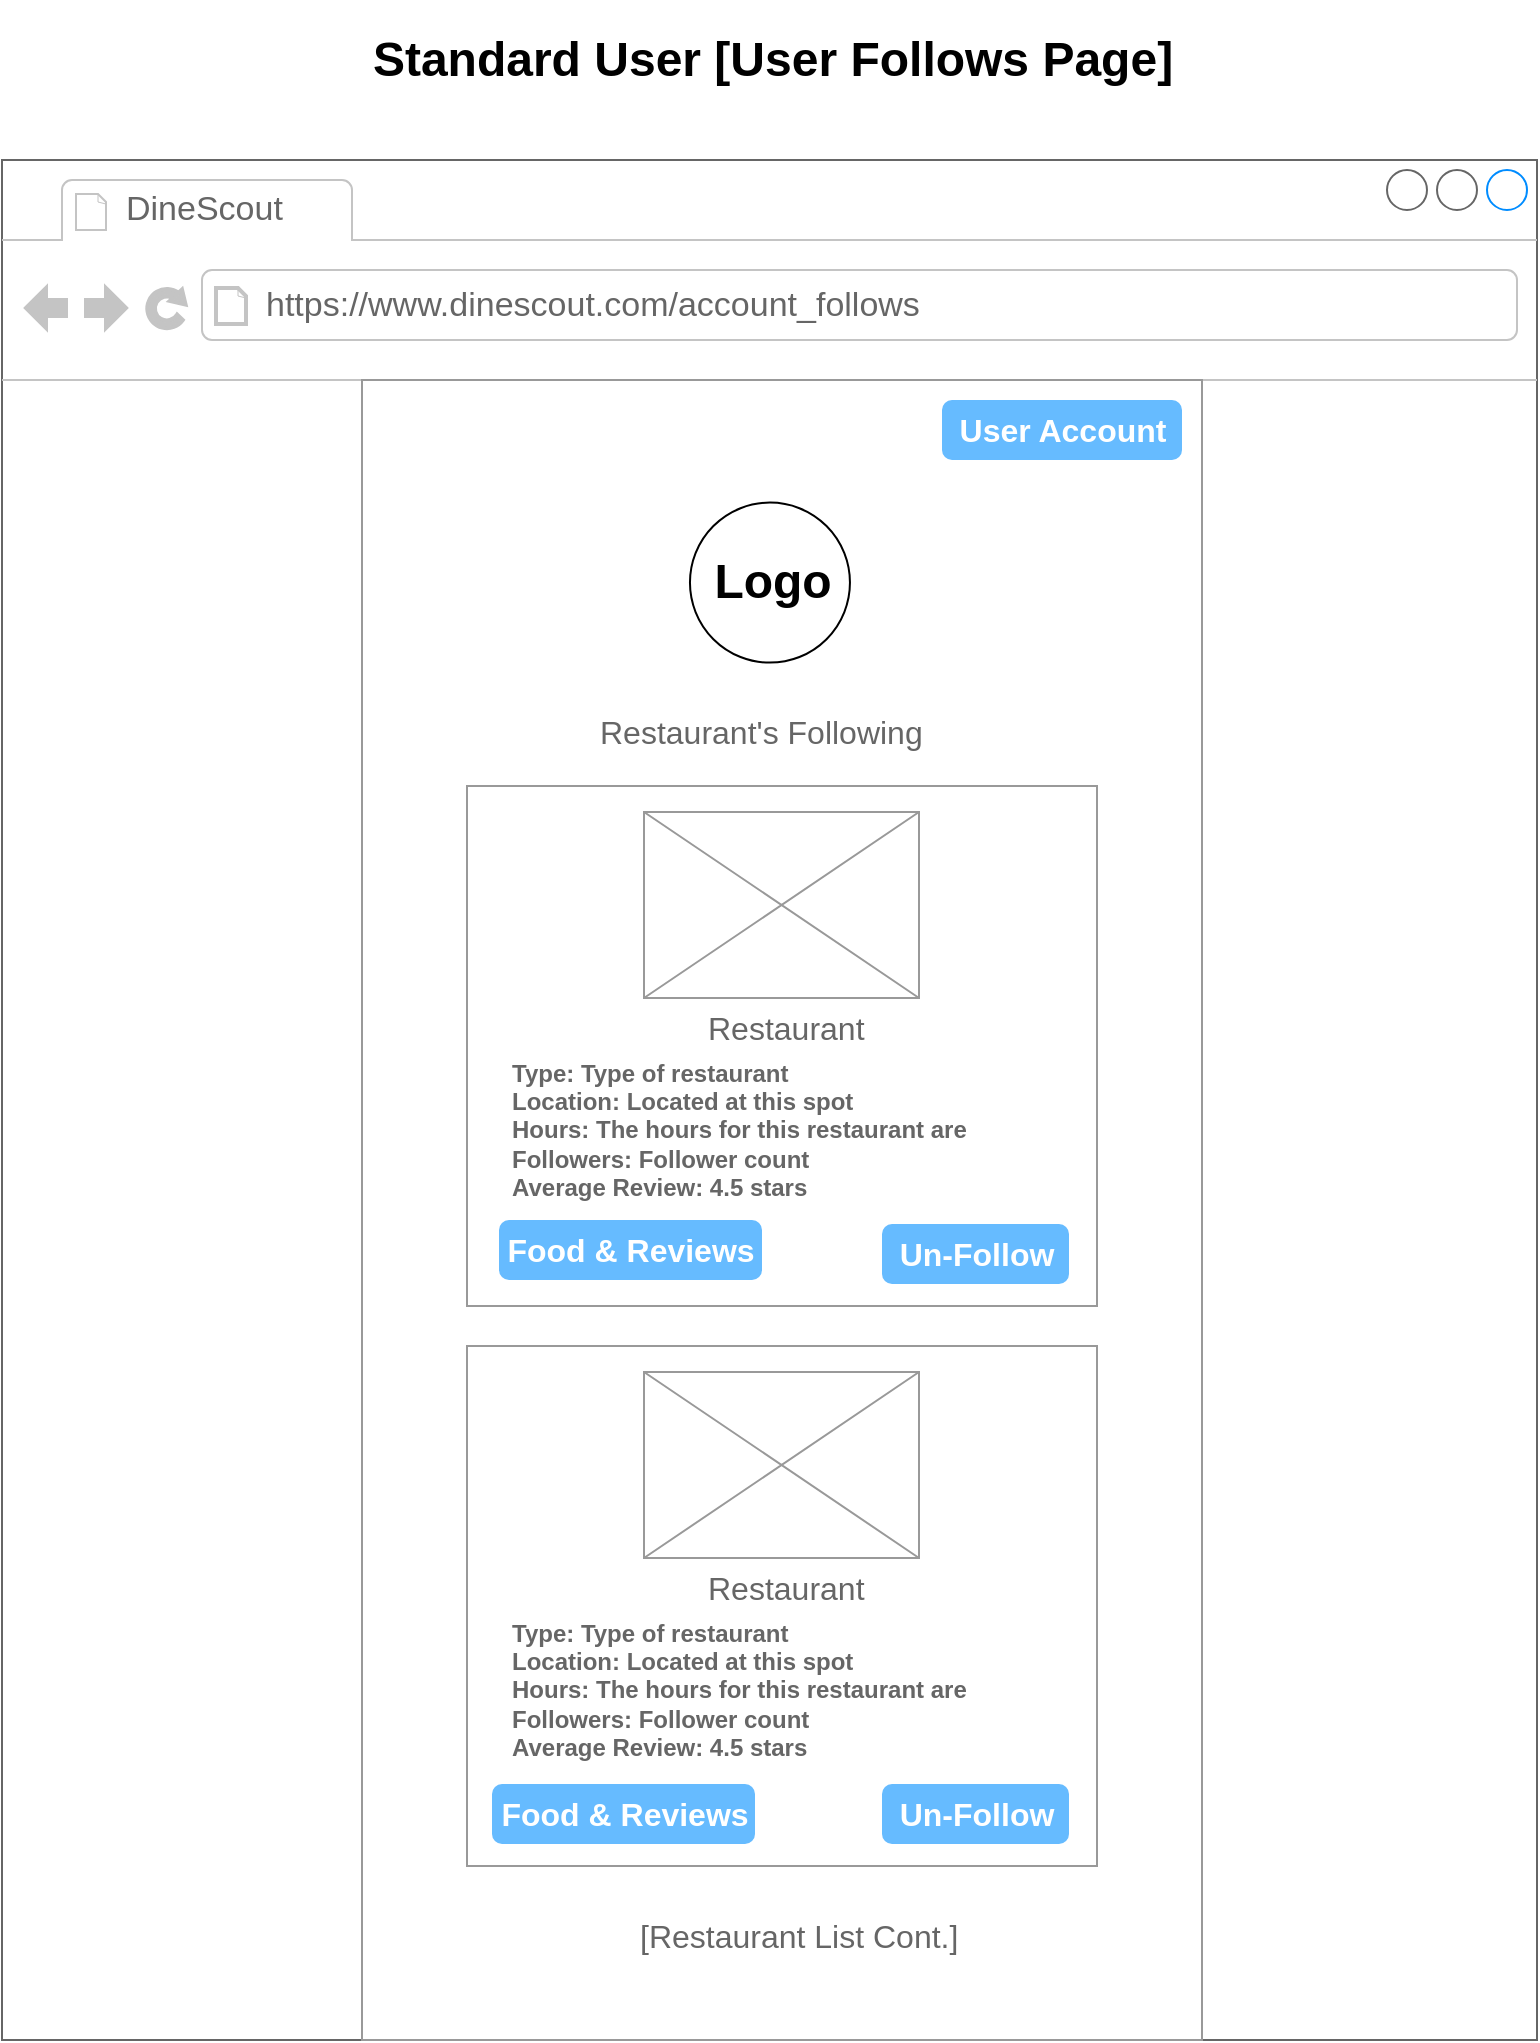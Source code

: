 <mxfile version="24.8.0">
  <diagram name="Page-1" id="NLsbyPLDBp22tIcNtz7b">
    <mxGraphModel dx="1498" dy="1097" grid="1" gridSize="10" guides="1" tooltips="1" connect="1" arrows="1" fold="1" page="1" pageScale="1" pageWidth="850" pageHeight="1100" math="0" shadow="0">
      <root>
        <mxCell id="0" />
        <mxCell id="1" parent="0" />
        <mxCell id="epsHbpwaY9G1va5y-a78-1" value="" style="strokeWidth=1;shadow=0;dashed=0;align=center;html=1;shape=mxgraph.mockup.containers.browserWindow;rSize=0;strokeColor=#666666;strokeColor2=#008cff;strokeColor3=#c4c4c4;mainText=,;recursiveResize=0;" parent="1" vertex="1">
          <mxGeometry x="40" y="120" width="767.5" height="940" as="geometry" />
        </mxCell>
        <mxCell id="epsHbpwaY9G1va5y-a78-2" value="DineScout" style="strokeWidth=1;shadow=0;dashed=0;align=center;html=1;shape=mxgraph.mockup.containers.anchor;fontSize=17;fontColor=#666666;align=left;whiteSpace=wrap;" parent="epsHbpwaY9G1va5y-a78-1" vertex="1">
          <mxGeometry x="60" y="12" width="110" height="26" as="geometry" />
        </mxCell>
        <mxCell id="epsHbpwaY9G1va5y-a78-3" value="https://www.dinescout.com/account_follows" style="strokeWidth=1;shadow=0;dashed=0;align=center;html=1;shape=mxgraph.mockup.containers.anchor;rSize=0;fontSize=17;fontColor=#666666;align=left;" parent="epsHbpwaY9G1va5y-a78-1" vertex="1">
          <mxGeometry x="130" y="60" width="250" height="26" as="geometry" />
        </mxCell>
        <mxCell id="epsHbpwaY9G1va5y-a78-4" value="" style="strokeWidth=1;shadow=0;dashed=0;align=center;html=1;shape=mxgraph.mockup.forms.rrect;rSize=0;strokeColor=#999999;fillColor=#ffffff;" parent="epsHbpwaY9G1va5y-a78-1" vertex="1">
          <mxGeometry x="180" y="110" width="420" height="830" as="geometry" />
        </mxCell>
        <mxCell id="epsHbpwaY9G1va5y-a78-5" value="" style="ellipse;whiteSpace=wrap;html=1;aspect=fixed;" parent="epsHbpwaY9G1va5y-a78-4" vertex="1">
          <mxGeometry x="163.98" y="61.303" width="80" height="80" as="geometry" />
        </mxCell>
        <mxCell id="epsHbpwaY9G1va5y-a78-6" value="Logo" style="text;strokeColor=none;fillColor=none;html=1;fontSize=24;fontStyle=1;verticalAlign=middle;align=center;" parent="epsHbpwaY9G1va5y-a78-4" vertex="1">
          <mxGeometry x="100" y="78.61" width="210" height="45.39" as="geometry" />
        </mxCell>
        <mxCell id="epsHbpwaY9G1va5y-a78-9" value="&lt;span style=&quot;font-size: 16px;&quot;&gt;Restaurant&#39;s Following&lt;/span&gt;" style="strokeWidth=1;shadow=0;dashed=0;align=center;html=1;shape=mxgraph.mockup.forms.anchor;fontSize=12;fontColor=#666666;align=left;resizeWidth=1;spacingLeft=0;" parent="epsHbpwaY9G1va5y-a78-4" vertex="1">
          <mxGeometry x="117" y="111" width="210" height="130" as="geometry" />
        </mxCell>
        <mxCell id="epsHbpwaY9G1va5y-a78-24" value="" style="strokeWidth=1;shadow=0;dashed=0;align=center;html=1;shape=mxgraph.mockup.forms.rrect;rSize=0;strokeColor=#999999;fontColor=#666666;align=left;spacingLeft=5;resizeWidth=1;" parent="epsHbpwaY9G1va5y-a78-4" vertex="1">
          <mxGeometry x="52.5" y="203" width="315" height="260" as="geometry" />
        </mxCell>
        <mxCell id="epsHbpwaY9G1va5y-a78-25" value="&lt;span style=&quot;font-size: 16px;&quot;&gt;Restaurant&lt;/span&gt;" style="strokeWidth=1;shadow=0;dashed=0;align=center;html=1;shape=mxgraph.mockup.forms.anchor;fontSize=12;fontColor=#666666;align=left;resizeWidth=1;spacingLeft=0;" parent="epsHbpwaY9G1va5y-a78-4" vertex="1">
          <mxGeometry x="170.5" y="314" width="70" height="20" as="geometry" />
        </mxCell>
        <mxCell id="epsHbpwaY9G1va5y-a78-26" value="Food &amp;amp; Reviews" style="strokeWidth=1;shadow=0;dashed=0;align=center;html=1;shape=mxgraph.mockup.forms.rrect;rSize=5;strokeColor=none;fontColor=#ffffff;fillColor=#66bbff;fontSize=16;fontStyle=1;" parent="epsHbpwaY9G1va5y-a78-4" vertex="1">
          <mxGeometry x="68.5" y="420" width="131.5" height="30" as="geometry" />
        </mxCell>
        <mxCell id="epsHbpwaY9G1va5y-a78-27" value="Un-Follow" style="strokeWidth=1;shadow=0;dashed=0;align=center;html=1;shape=mxgraph.mockup.forms.rrect;rSize=5;strokeColor=none;fontColor=#ffffff;fillColor=#66bbff;fontSize=16;fontStyle=1;" parent="epsHbpwaY9G1va5y-a78-4" vertex="1">
          <mxGeometry x="260" y="422" width="93.5" height="30" as="geometry" />
        </mxCell>
        <mxCell id="epsHbpwaY9G1va5y-a78-28" value="" style="verticalLabelPosition=bottom;shadow=0;dashed=0;align=center;html=1;verticalAlign=top;strokeWidth=1;shape=mxgraph.mockup.graphics.simpleIcon;strokeColor=#999999;" parent="epsHbpwaY9G1va5y-a78-4" vertex="1">
          <mxGeometry x="141" y="216" width="137.5" height="93" as="geometry" />
        </mxCell>
        <mxCell id="epsHbpwaY9G1va5y-a78-29" value="&lt;div&gt;&lt;b&gt;Type: Type of restaurant&lt;/b&gt;&lt;/div&gt;&lt;div&gt;&lt;b&gt;Location: Located at this spot&lt;/b&gt;&lt;/div&gt;&lt;div&gt;&lt;b&gt;Hours: The hours for this restaurant are&lt;/b&gt;&lt;/div&gt;&lt;div&gt;&lt;b&gt;Followers: Follower count&lt;/b&gt;&lt;/div&gt;&lt;div&gt;&lt;b&gt;Average Review: 4.5 stars&lt;/b&gt;&lt;/div&gt;" style="strokeWidth=1;shadow=0;dashed=0;align=center;html=1;shape=mxgraph.mockup.forms.anchor;fontSize=12;fontColor=#666666;align=left;resizeWidth=1;spacingLeft=0;perimeterSpacing=5;" parent="epsHbpwaY9G1va5y-a78-4" vertex="1">
          <mxGeometry x="73.25" y="355" width="273" height="40" as="geometry" />
        </mxCell>
        <mxCell id="epsHbpwaY9G1va5y-a78-31" value="" style="strokeWidth=1;shadow=0;dashed=0;align=center;html=1;shape=mxgraph.mockup.forms.rrect;rSize=0;strokeColor=#999999;fontColor=#666666;align=left;spacingLeft=5;resizeWidth=1;" parent="epsHbpwaY9G1va5y-a78-4" vertex="1">
          <mxGeometry x="52.5" y="483" width="315" height="260" as="geometry" />
        </mxCell>
        <mxCell id="epsHbpwaY9G1va5y-a78-32" value="&lt;span style=&quot;font-size: 16px;&quot;&gt;Restaurant&lt;/span&gt;" style="strokeWidth=1;shadow=0;dashed=0;align=center;html=1;shape=mxgraph.mockup.forms.anchor;fontSize=12;fontColor=#666666;align=left;resizeWidth=1;spacingLeft=0;" parent="epsHbpwaY9G1va5y-a78-4" vertex="1">
          <mxGeometry x="170.5" y="594" width="70" height="20" as="geometry" />
        </mxCell>
        <mxCell id="epsHbpwaY9G1va5y-a78-34" value="Un-Follow" style="strokeWidth=1;shadow=0;dashed=0;align=center;html=1;shape=mxgraph.mockup.forms.rrect;rSize=5;strokeColor=none;fontColor=#ffffff;fillColor=#66bbff;fontSize=16;fontStyle=1;" parent="epsHbpwaY9G1va5y-a78-4" vertex="1">
          <mxGeometry x="260" y="702" width="93.5" height="30" as="geometry" />
        </mxCell>
        <mxCell id="epsHbpwaY9G1va5y-a78-35" value="" style="verticalLabelPosition=bottom;shadow=0;dashed=0;align=center;html=1;verticalAlign=top;strokeWidth=1;shape=mxgraph.mockup.graphics.simpleIcon;strokeColor=#999999;" parent="epsHbpwaY9G1va5y-a78-4" vertex="1">
          <mxGeometry x="141" y="496" width="137.5" height="93" as="geometry" />
        </mxCell>
        <mxCell id="epsHbpwaY9G1va5y-a78-36" value="&lt;div&gt;&lt;b&gt;Type: Type of restaurant&lt;/b&gt;&lt;/div&gt;&lt;div&gt;&lt;b&gt;Location: Located at this spot&lt;/b&gt;&lt;/div&gt;&lt;div&gt;&lt;b&gt;Hours: The hours for this restaurant are&lt;/b&gt;&lt;/div&gt;&lt;div&gt;&lt;b&gt;Followers: Follower count&lt;/b&gt;&lt;/div&gt;&lt;div&gt;&lt;b&gt;Average Review: 4.5 stars&lt;/b&gt;&lt;/div&gt;" style="strokeWidth=1;shadow=0;dashed=0;align=center;html=1;shape=mxgraph.mockup.forms.anchor;fontSize=12;fontColor=#666666;align=left;resizeWidth=1;spacingLeft=0;perimeterSpacing=5;" parent="epsHbpwaY9G1va5y-a78-4" vertex="1">
          <mxGeometry x="73.25" y="635" width="273" height="40" as="geometry" />
        </mxCell>
        <mxCell id="yZhVOJ1D_KPARZd-RdQb-1" value="Food &amp;amp; Reviews" style="strokeWidth=1;shadow=0;dashed=0;align=center;html=1;shape=mxgraph.mockup.forms.rrect;rSize=5;strokeColor=none;fontColor=#ffffff;fillColor=#66bbff;fontSize=16;fontStyle=1;" vertex="1" parent="epsHbpwaY9G1va5y-a78-4">
          <mxGeometry x="65" y="702" width="131.5" height="30" as="geometry" />
        </mxCell>
        <mxCell id="epsHbpwaY9G1va5y-a78-16" value="Standard User [User Follows Page]" style="text;strokeColor=none;fillColor=none;html=1;fontSize=24;fontStyle=1;verticalAlign=middle;align=center;" parent="1" vertex="1">
          <mxGeometry x="375" y="40" width="100" height="60" as="geometry" />
        </mxCell>
        <mxCell id="epsHbpwaY9G1va5y-a78-21" value="&lt;span style=&quot;font-size: 16px;&quot;&gt;[Restaurant List Cont.]&lt;/span&gt;" style="strokeWidth=1;shadow=0;dashed=0;align=center;html=1;shape=mxgraph.mockup.forms.anchor;fontSize=12;fontColor=#666666;align=left;resizeWidth=1;spacingLeft=0;" parent="1" vertex="1">
          <mxGeometry x="357.25" y="998" width="70" height="20" as="geometry" />
        </mxCell>
        <mxCell id="V1vc3sbserMTRBsRMMdp-1" value="User Account" style="strokeWidth=1;shadow=0;dashed=0;align=center;html=1;shape=mxgraph.mockup.forms.rrect;rSize=5;strokeColor=none;fontColor=#ffffff;fillColor=#66bbff;fontSize=16;fontStyle=1;" parent="1" vertex="1">
          <mxGeometry x="510" y="240" width="120" height="30" as="geometry" />
        </mxCell>
      </root>
    </mxGraphModel>
  </diagram>
</mxfile>

